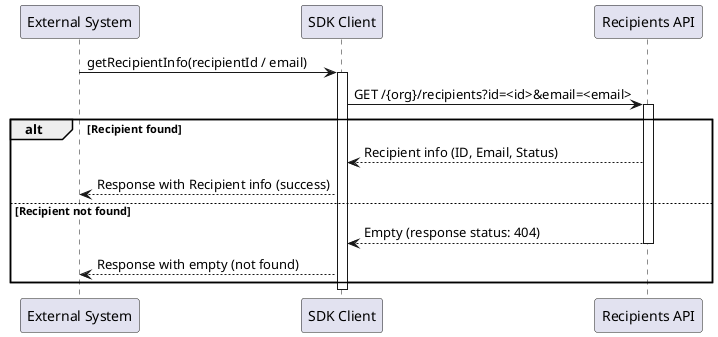 @startuml
participant "External System" as Application
participant "SDK Client" as SdkClient
participant "Recipients API" as RecipientsAPI

Application -> SdkClient: getRecipientInfo(recipientId / email)
activate SdkClient

SdkClient -> RecipientsAPI: GET /{org}/recipients?id=<id>&email=<email>
activate RecipientsAPI

alt Recipient found
RecipientsAPI --> SdkClient: Recipient info (ID, Email, Status)
SdkClient --> Application : Response with Recipient info (success)

else Recipient not found
RecipientsAPI --> SdkClient: Empty (response status: 404)
deactivate RecipientsAPI
SdkClient --> Application: Response with empty (not found)

end
deactivate SdkClient
@enduml